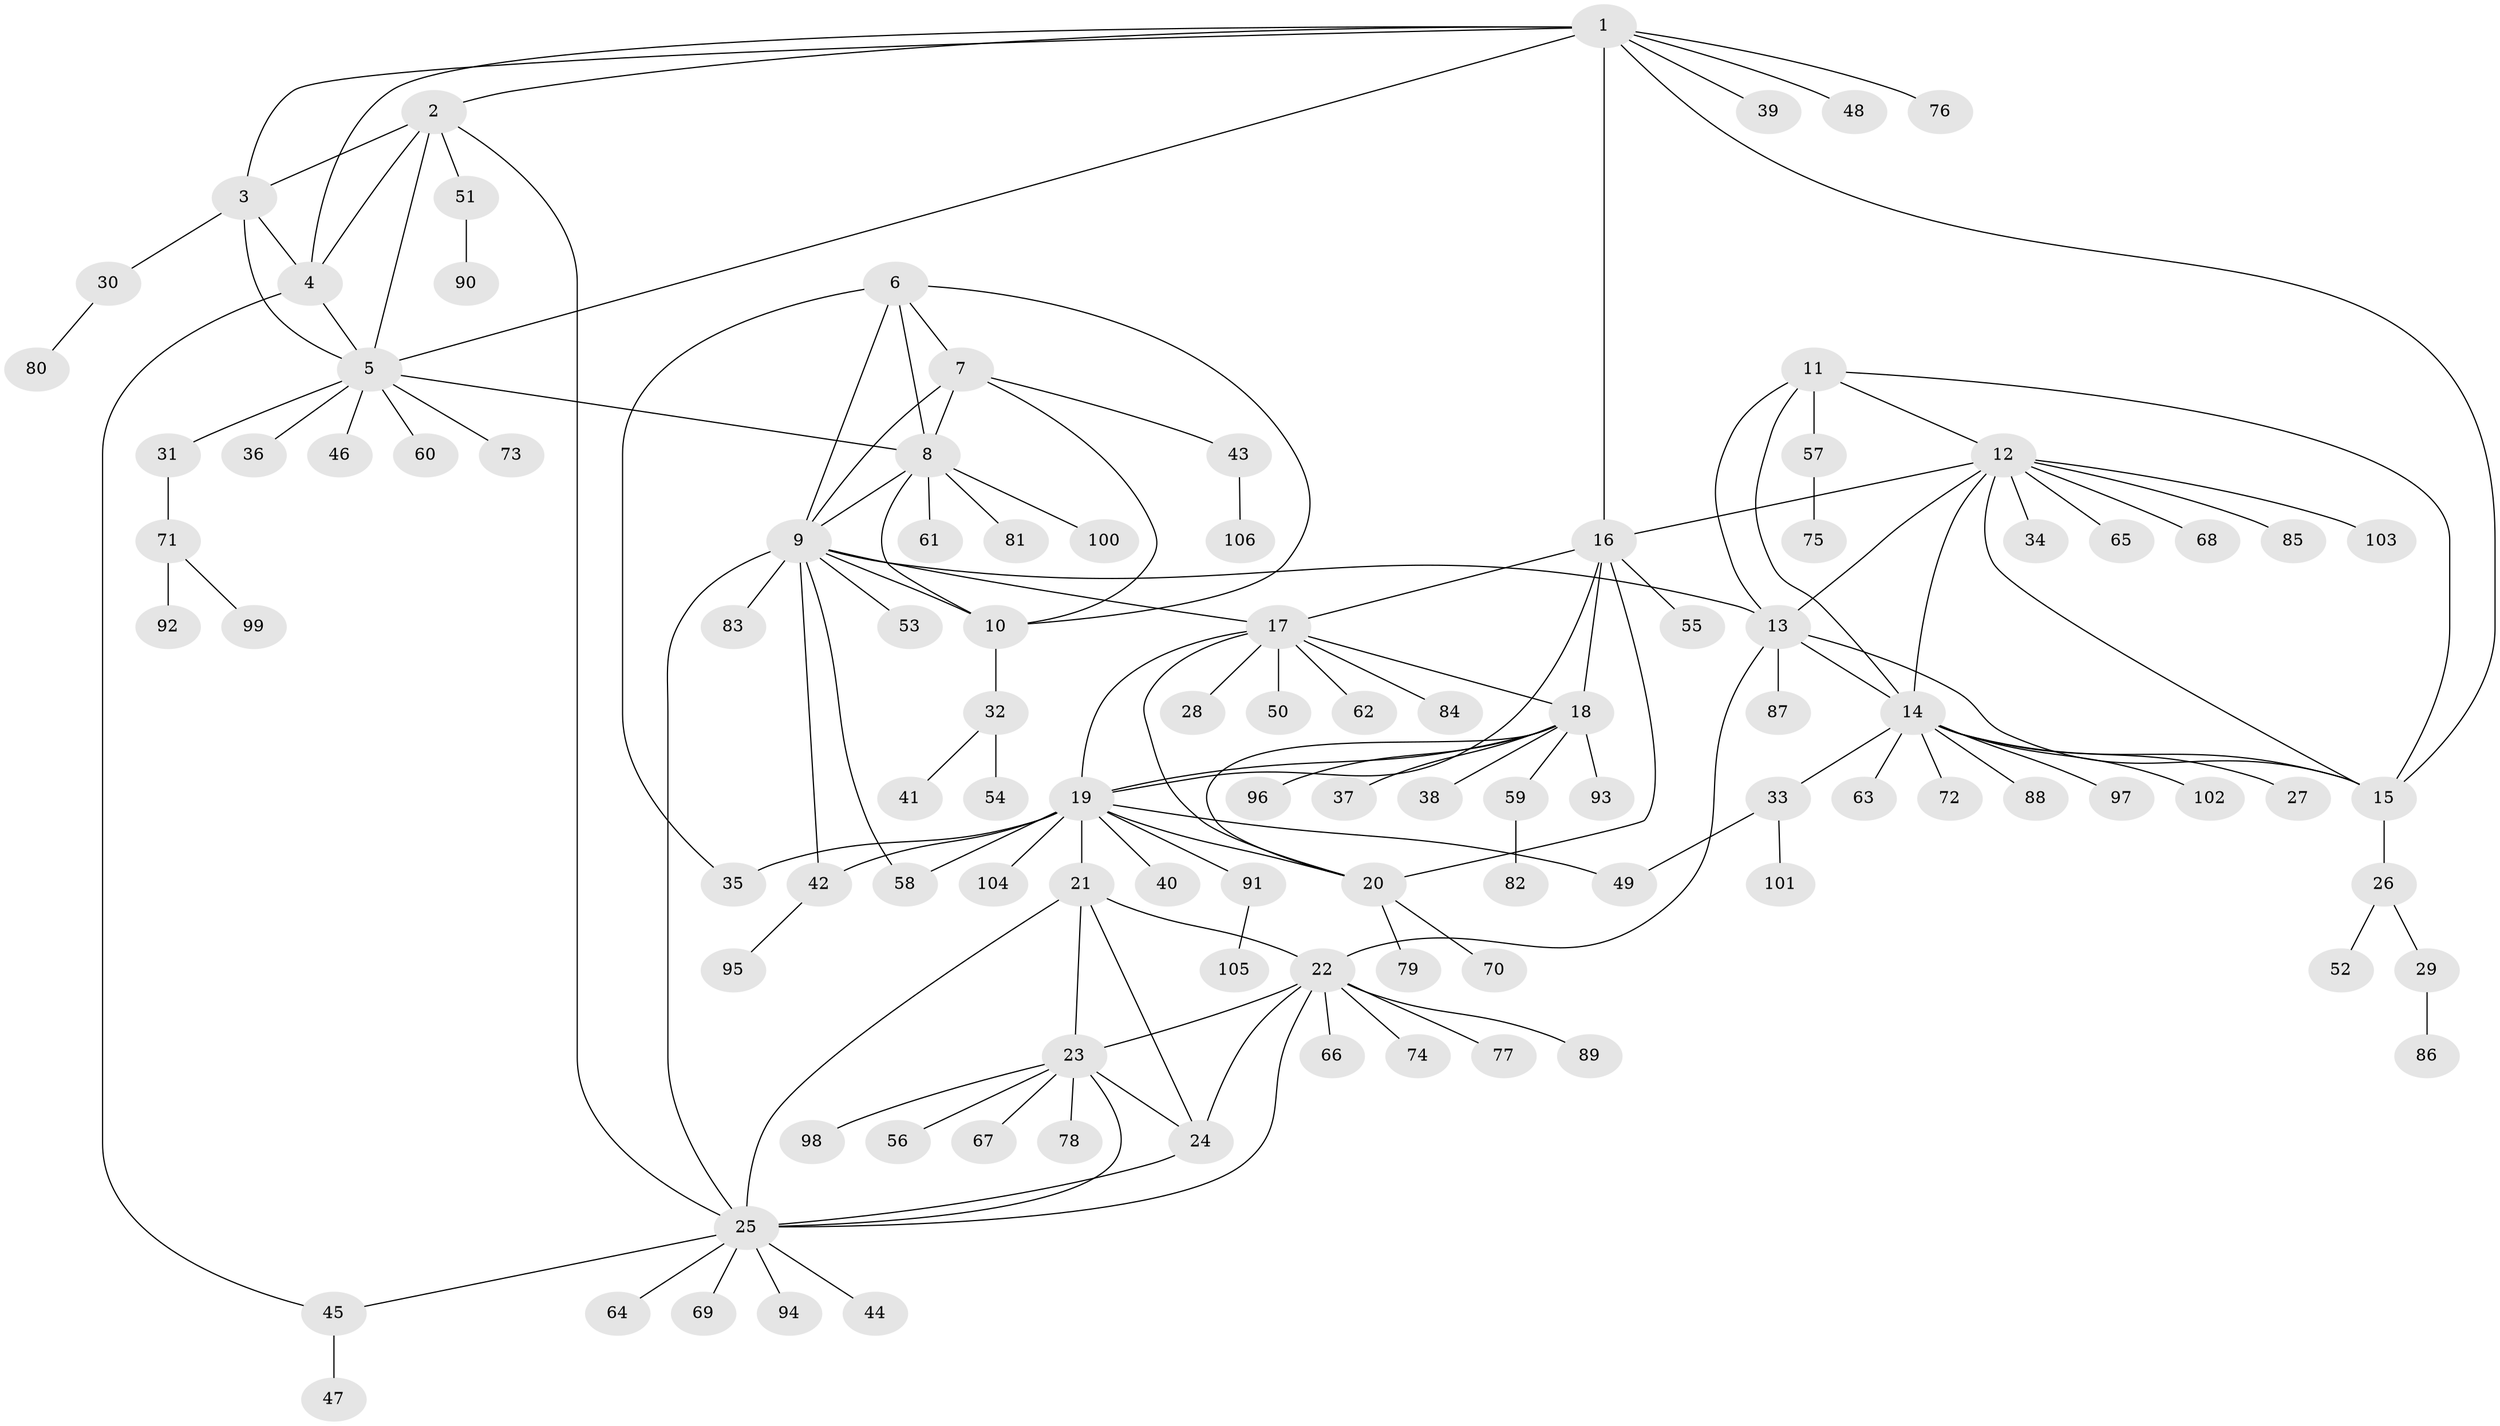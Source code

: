 // coarse degree distribution, {11: 0.011904761904761904, 5: 0.047619047619047616, 8: 0.011904761904761904, 4: 0.023809523809523808, 10: 0.011904761904761904, 16: 0.011904761904761904, 7: 0.011904761904761904, 6: 0.023809523809523808, 15: 0.011904761904761904, 3: 0.047619047619047616, 14: 0.011904761904761904, 1: 0.6785714285714286, 2: 0.09523809523809523}
// Generated by graph-tools (version 1.1) at 2025/52/02/27/25 19:52:17]
// undirected, 106 vertices, 146 edges
graph export_dot {
graph [start="1"]
  node [color=gray90,style=filled];
  1;
  2;
  3;
  4;
  5;
  6;
  7;
  8;
  9;
  10;
  11;
  12;
  13;
  14;
  15;
  16;
  17;
  18;
  19;
  20;
  21;
  22;
  23;
  24;
  25;
  26;
  27;
  28;
  29;
  30;
  31;
  32;
  33;
  34;
  35;
  36;
  37;
  38;
  39;
  40;
  41;
  42;
  43;
  44;
  45;
  46;
  47;
  48;
  49;
  50;
  51;
  52;
  53;
  54;
  55;
  56;
  57;
  58;
  59;
  60;
  61;
  62;
  63;
  64;
  65;
  66;
  67;
  68;
  69;
  70;
  71;
  72;
  73;
  74;
  75;
  76;
  77;
  78;
  79;
  80;
  81;
  82;
  83;
  84;
  85;
  86;
  87;
  88;
  89;
  90;
  91;
  92;
  93;
  94;
  95;
  96;
  97;
  98;
  99;
  100;
  101;
  102;
  103;
  104;
  105;
  106;
  1 -- 2;
  1 -- 3;
  1 -- 4;
  1 -- 5;
  1 -- 15;
  1 -- 16;
  1 -- 39;
  1 -- 48;
  1 -- 76;
  2 -- 3;
  2 -- 4;
  2 -- 5;
  2 -- 25;
  2 -- 51;
  3 -- 4;
  3 -- 5;
  3 -- 30;
  4 -- 5;
  4 -- 45;
  5 -- 8;
  5 -- 31;
  5 -- 36;
  5 -- 46;
  5 -- 60;
  5 -- 73;
  6 -- 7;
  6 -- 8;
  6 -- 9;
  6 -- 10;
  6 -- 35;
  7 -- 8;
  7 -- 9;
  7 -- 10;
  7 -- 43;
  8 -- 9;
  8 -- 10;
  8 -- 61;
  8 -- 81;
  8 -- 100;
  9 -- 10;
  9 -- 13;
  9 -- 17;
  9 -- 25;
  9 -- 42;
  9 -- 53;
  9 -- 58;
  9 -- 83;
  10 -- 32;
  11 -- 12;
  11 -- 13;
  11 -- 14;
  11 -- 15;
  11 -- 57;
  12 -- 13;
  12 -- 14;
  12 -- 15;
  12 -- 16;
  12 -- 34;
  12 -- 65;
  12 -- 68;
  12 -- 85;
  12 -- 103;
  13 -- 14;
  13 -- 15;
  13 -- 22;
  13 -- 87;
  14 -- 15;
  14 -- 27;
  14 -- 33;
  14 -- 63;
  14 -- 72;
  14 -- 88;
  14 -- 97;
  14 -- 102;
  15 -- 26;
  16 -- 17;
  16 -- 18;
  16 -- 19;
  16 -- 20;
  16 -- 55;
  17 -- 18;
  17 -- 19;
  17 -- 20;
  17 -- 28;
  17 -- 50;
  17 -- 62;
  17 -- 84;
  18 -- 19;
  18 -- 20;
  18 -- 37;
  18 -- 38;
  18 -- 59;
  18 -- 93;
  18 -- 96;
  19 -- 20;
  19 -- 21;
  19 -- 35;
  19 -- 40;
  19 -- 42;
  19 -- 49;
  19 -- 58;
  19 -- 91;
  19 -- 104;
  20 -- 70;
  20 -- 79;
  21 -- 22;
  21 -- 23;
  21 -- 24;
  21 -- 25;
  22 -- 23;
  22 -- 24;
  22 -- 25;
  22 -- 66;
  22 -- 74;
  22 -- 77;
  22 -- 89;
  23 -- 24;
  23 -- 25;
  23 -- 56;
  23 -- 67;
  23 -- 78;
  23 -- 98;
  24 -- 25;
  25 -- 44;
  25 -- 45;
  25 -- 64;
  25 -- 69;
  25 -- 94;
  26 -- 29;
  26 -- 52;
  29 -- 86;
  30 -- 80;
  31 -- 71;
  32 -- 41;
  32 -- 54;
  33 -- 49;
  33 -- 101;
  42 -- 95;
  43 -- 106;
  45 -- 47;
  51 -- 90;
  57 -- 75;
  59 -- 82;
  71 -- 92;
  71 -- 99;
  91 -- 105;
}
